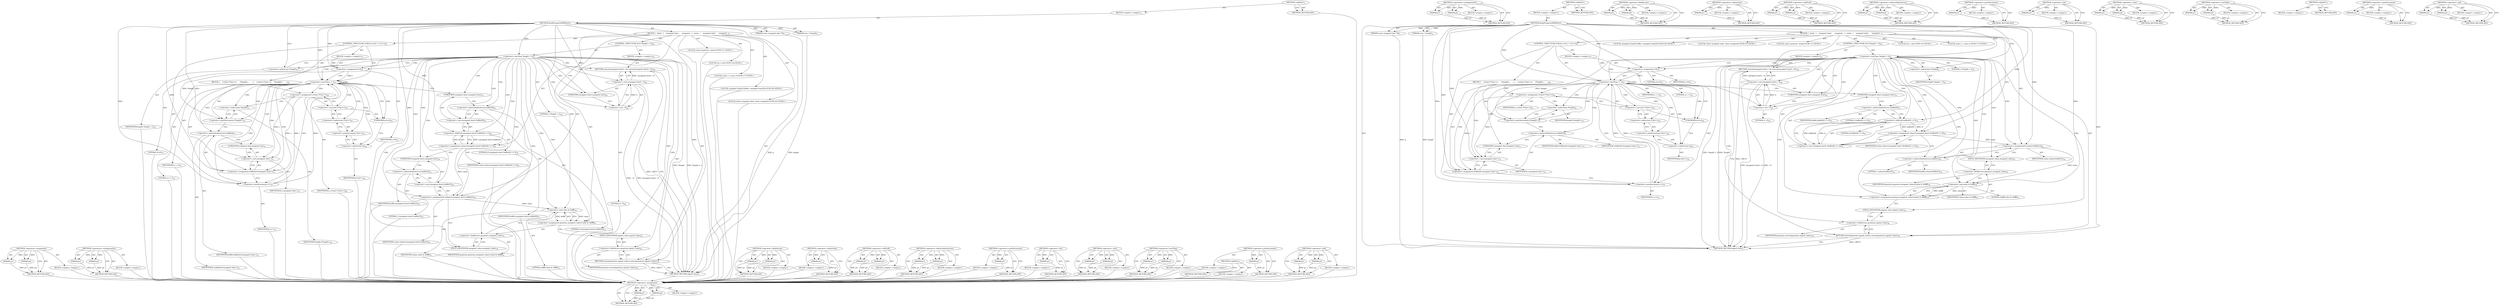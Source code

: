 digraph "&lt;operator&gt;.and" {
vulnerable_131 [label=<(METHOD,&lt;operator&gt;.assignment)>];
vulnerable_132 [label=<(PARAM,p1)>];
vulnerable_133 [label=<(PARAM,p2)>];
vulnerable_134 [label=<(BLOCK,&lt;empty&gt;,&lt;empty&gt;)>];
vulnerable_135 [label=<(METHOD_RETURN,ANY)>];
vulnerable_154 [label=<(METHOD,&lt;operators&gt;.assignmentOr)>];
vulnerable_155 [label=<(PARAM,p1)>];
vulnerable_156 [label=<(PARAM,p2)>];
vulnerable_157 [label=<(BLOCK,&lt;empty&gt;,&lt;empty&gt;)>];
vulnerable_158 [label=<(METHOD_RETURN,ANY)>];
vulnerable_6 [label=<(METHOD,&lt;global&gt;)<SUB>1</SUB>>];
vulnerable_7 [label=<(BLOCK,&lt;empty&gt;,&lt;empty&gt;)<SUB>1</SUB>>];
vulnerable_8 [label=<(METHOD,ReadPropertyMSBShort)<SUB>1</SUB>>];
vulnerable_9 [label=<(PARAM,const unsigned char **p)<SUB>1</SUB>>];
vulnerable_10 [label=<(PARAM,size_t *length)<SUB>2</SUB>>];
vulnerable_11 [label=<(BLOCK,{
  union
  {
    unsigned short
      unsigned...,{
  union
  {
    unsigned short
      unsigned...)<SUB>3</SUB>>];
vulnerable_12 [label="<(LOCAL,union quantum: union)<SUB>11</SUB>>"];
vulnerable_13 [label="<(LOCAL,int c: int)<SUB>14</SUB>>"];
vulnerable_14 [label="<(LOCAL,ssize_t i: ssize_t)<SUB>17</SUB>>"];
vulnerable_15 [label="<(LOCAL,unsigned char[2] buffer: unsigned char[2])<SUB>20</SUB>>"];
vulnerable_16 [label="<(LOCAL,short unsigned value: short unsigned)<SUB>23</SUB>>"];
vulnerable_17 [label=<(CONTROL_STRUCTURE,IF,if (*length &lt; 2))<SUB>25</SUB>>];
vulnerable_18 [label=<(&lt;operator&gt;.lessThan,*length &lt; 2)<SUB>25</SUB>>];
vulnerable_19 [label=<(&lt;operator&gt;.indirection,*length)<SUB>25</SUB>>];
vulnerable_20 [label=<(IDENTIFIER,length,*length &lt; 2)<SUB>25</SUB>>];
vulnerable_21 [label=<(LITERAL,2,*length &lt; 2)<SUB>25</SUB>>];
vulnerable_22 [label=<(BLOCK,&lt;empty&gt;,&lt;empty&gt;)<SUB>26</SUB>>];
vulnerable_23 [label=<(RETURN,return((unsigned short) ~0);,return((unsigned short) ~0);)<SUB>26</SUB>>];
vulnerable_24 [label=<(&lt;operator&gt;.cast,(unsigned short) ~0)<SUB>26</SUB>>];
vulnerable_25 [label=<(UNKNOWN,unsigned short,unsigned short)<SUB>26</SUB>>];
vulnerable_26 [label=<(&lt;operator&gt;.not,~0)<SUB>26</SUB>>];
vulnerable_27 [label=<(LITERAL,0,~0)<SUB>26</SUB>>];
vulnerable_28 [label=<(CONTROL_STRUCTURE,FOR,for (i=0;i &lt; 2;i++))<SUB>27</SUB>>];
vulnerable_29 [label=<(BLOCK,&lt;empty&gt;,&lt;empty&gt;)<SUB>27</SUB>>];
vulnerable_30 [label=<(&lt;operator&gt;.assignment,i=0)<SUB>27</SUB>>];
vulnerable_31 [label=<(IDENTIFIER,i,i=0)<SUB>27</SUB>>];
vulnerable_32 [label=<(LITERAL,0,i=0)<SUB>27</SUB>>];
vulnerable_33 [label=<(&lt;operator&gt;.lessThan,i &lt; 2)<SUB>27</SUB>>];
vulnerable_34 [label=<(IDENTIFIER,i,i &lt; 2)<SUB>27</SUB>>];
vulnerable_35 [label=<(LITERAL,2,i &lt; 2)<SUB>27</SUB>>];
vulnerable_36 [label=<(&lt;operator&gt;.postIncrement,i++)<SUB>27</SUB>>];
vulnerable_37 [label=<(IDENTIFIER,i,i++)<SUB>27</SUB>>];
vulnerable_38 [label=<(BLOCK,{
    c=(int) (*(*p)++);
     (*length)--;
    ...,{
    c=(int) (*(*p)++);
     (*length)--;
    ...)<SUB>28</SUB>>];
vulnerable_39 [label=<(&lt;operator&gt;.assignment,c=(int) (*(*p)++))<SUB>29</SUB>>];
vulnerable_40 [label=<(IDENTIFIER,c,c=(int) (*(*p)++))<SUB>29</SUB>>];
vulnerable_41 [label=<(&lt;operator&gt;.cast,(int) (*(*p)++))<SUB>29</SUB>>];
vulnerable_42 [label=<(UNKNOWN,int,int)<SUB>29</SUB>>];
vulnerable_43 [label=<(&lt;operator&gt;.indirection,*(*p)++)<SUB>29</SUB>>];
vulnerable_44 [label=<(&lt;operator&gt;.postIncrement,(*p)++)<SUB>29</SUB>>];
vulnerable_45 [label=<(&lt;operator&gt;.indirection,*p)<SUB>29</SUB>>];
vulnerable_46 [label=<(IDENTIFIER,p,(*p)++)<SUB>29</SUB>>];
vulnerable_47 [label=<(&lt;operator&gt;.postDecrement,(*length)--)<SUB>30</SUB>>];
vulnerable_48 [label=<(&lt;operator&gt;.indirection,*length)<SUB>30</SUB>>];
vulnerable_49 [label=<(IDENTIFIER,length,(*length)--)<SUB>30</SUB>>];
vulnerable_50 [label=<(&lt;operator&gt;.assignment,buffer[i]=(unsigned char) c)<SUB>31</SUB>>];
vulnerable_51 [label=<(&lt;operator&gt;.indirectIndexAccess,buffer[i])<SUB>31</SUB>>];
vulnerable_52 [label=<(IDENTIFIER,buffer,buffer[i]=(unsigned char) c)<SUB>31</SUB>>];
vulnerable_53 [label=<(IDENTIFIER,i,buffer[i]=(unsigned char) c)<SUB>31</SUB>>];
vulnerable_54 [label=<(&lt;operator&gt;.cast,(unsigned char) c)<SUB>31</SUB>>];
vulnerable_55 [label=<(UNKNOWN,unsigned char,unsigned char)<SUB>31</SUB>>];
vulnerable_56 [label=<(IDENTIFIER,c,(unsigned char) c)<SUB>31</SUB>>];
vulnerable_57 [label=<(&lt;operator&gt;.assignment,value=(unsigned short) (buffer[0] &lt;&lt; 8))<SUB>33</SUB>>];
vulnerable_58 [label=<(IDENTIFIER,value,value=(unsigned short) (buffer[0] &lt;&lt; 8))<SUB>33</SUB>>];
vulnerable_59 [label=<(&lt;operator&gt;.cast,(unsigned short) (buffer[0] &lt;&lt; 8))<SUB>33</SUB>>];
vulnerable_60 [label=<(UNKNOWN,unsigned short,unsigned short)<SUB>33</SUB>>];
vulnerable_61 [label=<(&lt;operator&gt;.shiftLeft,buffer[0] &lt;&lt; 8)<SUB>33</SUB>>];
vulnerable_62 [label=<(&lt;operator&gt;.indirectIndexAccess,buffer[0])<SUB>33</SUB>>];
vulnerable_63 [label=<(IDENTIFIER,buffer,buffer[0] &lt;&lt; 8)<SUB>33</SUB>>];
vulnerable_64 [label=<(LITERAL,0,buffer[0] &lt;&lt; 8)<SUB>33</SUB>>];
vulnerable_65 [label=<(LITERAL,8,buffer[0] &lt;&lt; 8)<SUB>33</SUB>>];
vulnerable_66 [label=<(&lt;operators&gt;.assignmentOr,value|=buffer[1])<SUB>34</SUB>>];
vulnerable_67 [label=<(IDENTIFIER,value,value|=buffer[1])<SUB>34</SUB>>];
vulnerable_68 [label=<(&lt;operator&gt;.indirectIndexAccess,buffer[1])<SUB>34</SUB>>];
vulnerable_69 [label=<(IDENTIFIER,buffer,value|=buffer[1])<SUB>34</SUB>>];
vulnerable_70 [label=<(LITERAL,1,value|=buffer[1])<SUB>34</SUB>>];
vulnerable_71 [label=<(&lt;operator&gt;.assignment,quantum.unsigned_value=(value &amp; 0xffff))<SUB>35</SUB>>];
vulnerable_72 [label=<(&lt;operator&gt;.fieldAccess,quantum.unsigned_value)<SUB>35</SUB>>];
vulnerable_73 [label=<(IDENTIFIER,quantum,quantum.unsigned_value=(value &amp; 0xffff))<SUB>35</SUB>>];
vulnerable_74 [label=<(FIELD_IDENTIFIER,unsigned_value,unsigned_value)<SUB>35</SUB>>];
vulnerable_75 [label=<(&lt;operator&gt;.and,value &amp; 0xffff)<SUB>35</SUB>>];
vulnerable_76 [label=<(IDENTIFIER,value,value &amp; 0xffff)<SUB>35</SUB>>];
vulnerable_77 [label=<(LITERAL,0xffff,value &amp; 0xffff)<SUB>35</SUB>>];
vulnerable_78 [label=<(RETURN,return(quantum.signed_value);,return(quantum.signed_value);)<SUB>36</SUB>>];
vulnerable_79 [label=<(&lt;operator&gt;.fieldAccess,quantum.signed_value)<SUB>36</SUB>>];
vulnerable_80 [label=<(IDENTIFIER,quantum,return(quantum.signed_value);)<SUB>36</SUB>>];
vulnerable_81 [label=<(FIELD_IDENTIFIER,signed_value,signed_value)<SUB>36</SUB>>];
vulnerable_82 [label=<(METHOD_RETURN,signed short)<SUB>1</SUB>>];
vulnerable_84 [label=<(METHOD_RETURN,ANY)<SUB>1</SUB>>];
vulnerable_159 [label=<(METHOD,&lt;operator&gt;.fieldAccess)>];
vulnerable_160 [label=<(PARAM,p1)>];
vulnerable_161 [label=<(PARAM,p2)>];
vulnerable_162 [label=<(BLOCK,&lt;empty&gt;,&lt;empty&gt;)>];
vulnerable_163 [label=<(METHOD_RETURN,ANY)>];
vulnerable_118 [label=<(METHOD,&lt;operator&gt;.indirection)>];
vulnerable_119 [label=<(PARAM,p1)>];
vulnerable_120 [label=<(BLOCK,&lt;empty&gt;,&lt;empty&gt;)>];
vulnerable_121 [label=<(METHOD_RETURN,ANY)>];
vulnerable_149 [label=<(METHOD,&lt;operator&gt;.shiftLeft)>];
vulnerable_150 [label=<(PARAM,p1)>];
vulnerable_151 [label=<(PARAM,p2)>];
vulnerable_152 [label=<(BLOCK,&lt;empty&gt;,&lt;empty&gt;)>];
vulnerable_153 [label=<(METHOD_RETURN,ANY)>];
vulnerable_144 [label=<(METHOD,&lt;operator&gt;.indirectIndexAccess)>];
vulnerable_145 [label=<(PARAM,p1)>];
vulnerable_146 [label=<(PARAM,p2)>];
vulnerable_147 [label=<(BLOCK,&lt;empty&gt;,&lt;empty&gt;)>];
vulnerable_148 [label=<(METHOD_RETURN,ANY)>];
vulnerable_140 [label=<(METHOD,&lt;operator&gt;.postDecrement)>];
vulnerable_141 [label=<(PARAM,p1)>];
vulnerable_142 [label=<(BLOCK,&lt;empty&gt;,&lt;empty&gt;)>];
vulnerable_143 [label=<(METHOD_RETURN,ANY)>];
vulnerable_127 [label=<(METHOD,&lt;operator&gt;.not)>];
vulnerable_128 [label=<(PARAM,p1)>];
vulnerable_129 [label=<(BLOCK,&lt;empty&gt;,&lt;empty&gt;)>];
vulnerable_130 [label=<(METHOD_RETURN,ANY)>];
vulnerable_122 [label=<(METHOD,&lt;operator&gt;.cast)>];
vulnerable_123 [label=<(PARAM,p1)>];
vulnerable_124 [label=<(PARAM,p2)>];
vulnerable_125 [label=<(BLOCK,&lt;empty&gt;,&lt;empty&gt;)>];
vulnerable_126 [label=<(METHOD_RETURN,ANY)>];
vulnerable_113 [label=<(METHOD,&lt;operator&gt;.lessThan)>];
vulnerable_114 [label=<(PARAM,p1)>];
vulnerable_115 [label=<(PARAM,p2)>];
vulnerable_116 [label=<(BLOCK,&lt;empty&gt;,&lt;empty&gt;)>];
vulnerable_117 [label=<(METHOD_RETURN,ANY)>];
vulnerable_107 [label=<(METHOD,&lt;global&gt;)<SUB>1</SUB>>];
vulnerable_108 [label=<(BLOCK,&lt;empty&gt;,&lt;empty&gt;)>];
vulnerable_109 [label=<(METHOD_RETURN,ANY)>];
vulnerable_136 [label=<(METHOD,&lt;operator&gt;.postIncrement)>];
vulnerable_137 [label=<(PARAM,p1)>];
vulnerable_138 [label=<(BLOCK,&lt;empty&gt;,&lt;empty&gt;)>];
vulnerable_139 [label=<(METHOD_RETURN,ANY)>];
vulnerable_164 [label=<(METHOD,&lt;operator&gt;.and)>];
vulnerable_165 [label=<(PARAM,p1)>];
vulnerable_166 [label=<(PARAM,p2)>];
vulnerable_167 [label=<(BLOCK,&lt;empty&gt;,&lt;empty&gt;)>];
vulnerable_168 [label=<(METHOD_RETURN,ANY)>];
fixed_133 [label=<(METHOD,&lt;operator&gt;.assignment)>];
fixed_134 [label=<(PARAM,p1)>];
fixed_135 [label=<(PARAM,p2)>];
fixed_136 [label=<(BLOCK,&lt;empty&gt;,&lt;empty&gt;)>];
fixed_137 [label=<(METHOD_RETURN,ANY)>];
fixed_156 [label=<(METHOD,&lt;operators&gt;.assignmentOr)>];
fixed_157 [label=<(PARAM,p1)>];
fixed_158 [label=<(PARAM,p2)>];
fixed_159 [label=<(BLOCK,&lt;empty&gt;,&lt;empty&gt;)>];
fixed_160 [label=<(METHOD_RETURN,ANY)>];
fixed_6 [label=<(METHOD,&lt;global&gt;)<SUB>1</SUB>>];
fixed_7 [label=<(BLOCK,&lt;empty&gt;,&lt;empty&gt;)<SUB>1</SUB>>];
fixed_8 [label=<(METHOD,ReadPropertyMSBShort)<SUB>1</SUB>>];
fixed_9 [label=<(PARAM,const unsigned char **p)<SUB>1</SUB>>];
fixed_10 [label=<(PARAM,size_t *length)<SUB>2</SUB>>];
fixed_11 [label=<(BLOCK,{
  union
  {
    unsigned short
      unsigned...,{
  union
  {
    unsigned short
      unsigned...)<SUB>3</SUB>>];
fixed_12 [label="<(LOCAL,union quantum: union)<SUB>11</SUB>>"];
fixed_13 [label="<(LOCAL,int c: int)<SUB>14</SUB>>"];
fixed_14 [label="<(LOCAL,ssize_t i: ssize_t)<SUB>17</SUB>>"];
fixed_15 [label="<(LOCAL,unsigned char[2] buffer: unsigned char[2])<SUB>20</SUB>>"];
fixed_16 [label="<(LOCAL,short unsigned value: short unsigned)<SUB>23</SUB>>"];
fixed_17 [label=<(CONTROL_STRUCTURE,IF,if (*length &lt; 2))<SUB>25</SUB>>];
fixed_18 [label=<(&lt;operator&gt;.lessThan,*length &lt; 2)<SUB>25</SUB>>];
fixed_19 [label=<(&lt;operator&gt;.indirection,*length)<SUB>25</SUB>>];
fixed_20 [label=<(IDENTIFIER,length,*length &lt; 2)<SUB>25</SUB>>];
fixed_21 [label=<(LITERAL,2,*length &lt; 2)<SUB>25</SUB>>];
fixed_22 [label=<(BLOCK,&lt;empty&gt;,&lt;empty&gt;)<SUB>26</SUB>>];
fixed_23 [label=<(RETURN,return((unsigned short) ~0);,return((unsigned short) ~0);)<SUB>26</SUB>>];
fixed_24 [label=<(&lt;operator&gt;.cast,(unsigned short) ~0)<SUB>26</SUB>>];
fixed_25 [label=<(UNKNOWN,unsigned short,unsigned short)<SUB>26</SUB>>];
fixed_26 [label=<(&lt;operator&gt;.not,~0)<SUB>26</SUB>>];
fixed_27 [label=<(LITERAL,0,~0)<SUB>26</SUB>>];
fixed_28 [label=<(CONTROL_STRUCTURE,FOR,for (i=0;i &lt; 2;i++))<SUB>27</SUB>>];
fixed_29 [label=<(BLOCK,&lt;empty&gt;,&lt;empty&gt;)<SUB>27</SUB>>];
fixed_30 [label=<(&lt;operator&gt;.assignment,i=0)<SUB>27</SUB>>];
fixed_31 [label=<(IDENTIFIER,i,i=0)<SUB>27</SUB>>];
fixed_32 [label=<(LITERAL,0,i=0)<SUB>27</SUB>>];
fixed_33 [label=<(&lt;operator&gt;.lessThan,i &lt; 2)<SUB>27</SUB>>];
fixed_34 [label=<(IDENTIFIER,i,i &lt; 2)<SUB>27</SUB>>];
fixed_35 [label=<(LITERAL,2,i &lt; 2)<SUB>27</SUB>>];
fixed_36 [label=<(&lt;operator&gt;.postIncrement,i++)<SUB>27</SUB>>];
fixed_37 [label=<(IDENTIFIER,i,i++)<SUB>27</SUB>>];
fixed_38 [label=<(BLOCK,{
    c=(int) (*(*p)++);
     (*length)--;
    ...,{
    c=(int) (*(*p)++);
     (*length)--;
    ...)<SUB>28</SUB>>];
fixed_39 [label=<(&lt;operator&gt;.assignment,c=(int) (*(*p)++))<SUB>29</SUB>>];
fixed_40 [label=<(IDENTIFIER,c,c=(int) (*(*p)++))<SUB>29</SUB>>];
fixed_41 [label=<(&lt;operator&gt;.cast,(int) (*(*p)++))<SUB>29</SUB>>];
fixed_42 [label=<(UNKNOWN,int,int)<SUB>29</SUB>>];
fixed_43 [label=<(&lt;operator&gt;.indirection,*(*p)++)<SUB>29</SUB>>];
fixed_44 [label=<(&lt;operator&gt;.postIncrement,(*p)++)<SUB>29</SUB>>];
fixed_45 [label=<(&lt;operator&gt;.indirection,*p)<SUB>29</SUB>>];
fixed_46 [label=<(IDENTIFIER,p,(*p)++)<SUB>29</SUB>>];
fixed_47 [label=<(&lt;operator&gt;.postDecrement,(*length)--)<SUB>30</SUB>>];
fixed_48 [label=<(&lt;operator&gt;.indirection,*length)<SUB>30</SUB>>];
fixed_49 [label=<(IDENTIFIER,length,(*length)--)<SUB>30</SUB>>];
fixed_50 [label=<(&lt;operator&gt;.assignment,buffer[i]=(unsigned char) c)<SUB>31</SUB>>];
fixed_51 [label=<(&lt;operator&gt;.indirectIndexAccess,buffer[i])<SUB>31</SUB>>];
fixed_52 [label=<(IDENTIFIER,buffer,buffer[i]=(unsigned char) c)<SUB>31</SUB>>];
fixed_53 [label=<(IDENTIFIER,i,buffer[i]=(unsigned char) c)<SUB>31</SUB>>];
fixed_54 [label=<(&lt;operator&gt;.cast,(unsigned char) c)<SUB>31</SUB>>];
fixed_55 [label=<(UNKNOWN,unsigned char,unsigned char)<SUB>31</SUB>>];
fixed_56 [label=<(IDENTIFIER,c,(unsigned char) c)<SUB>31</SUB>>];
fixed_57 [label=<(&lt;operator&gt;.assignment,value=(unsigned short) buffer[0] &lt;&lt; 8)<SUB>33</SUB>>];
fixed_58 [label=<(IDENTIFIER,value,value=(unsigned short) buffer[0] &lt;&lt; 8)<SUB>33</SUB>>];
fixed_59 [label=<(&lt;operator&gt;.shiftLeft,(unsigned short) buffer[0] &lt;&lt; 8)<SUB>33</SUB>>];
fixed_60 [label=<(&lt;operator&gt;.cast,(unsigned short) buffer[0])<SUB>33</SUB>>];
fixed_61 [label=<(UNKNOWN,unsigned short,unsigned short)<SUB>33</SUB>>];
fixed_62 [label=<(&lt;operator&gt;.indirectIndexAccess,buffer[0])<SUB>33</SUB>>];
fixed_63 [label=<(IDENTIFIER,buffer,(unsigned short) buffer[0])<SUB>33</SUB>>];
fixed_64 [label=<(LITERAL,0,(unsigned short) buffer[0])<SUB>33</SUB>>];
fixed_65 [label=<(LITERAL,8,(unsigned short) buffer[0] &lt;&lt; 8)<SUB>33</SUB>>];
fixed_66 [label=<(&lt;operators&gt;.assignmentOr,value|=(unsigned short) buffer[1])<SUB>34</SUB>>];
fixed_67 [label=<(IDENTIFIER,value,value|=(unsigned short) buffer[1])<SUB>34</SUB>>];
fixed_68 [label=<(&lt;operator&gt;.cast,(unsigned short) buffer[1])<SUB>34</SUB>>];
fixed_69 [label=<(UNKNOWN,unsigned short,unsigned short)<SUB>34</SUB>>];
fixed_70 [label=<(&lt;operator&gt;.indirectIndexAccess,buffer[1])<SUB>34</SUB>>];
fixed_71 [label=<(IDENTIFIER,buffer,(unsigned short) buffer[1])<SUB>34</SUB>>];
fixed_72 [label=<(LITERAL,1,(unsigned short) buffer[1])<SUB>34</SUB>>];
fixed_73 [label=<(&lt;operator&gt;.assignment,quantum.unsigned_value=value &amp; 0xffff)<SUB>35</SUB>>];
fixed_74 [label=<(&lt;operator&gt;.fieldAccess,quantum.unsigned_value)<SUB>35</SUB>>];
fixed_75 [label=<(IDENTIFIER,quantum,quantum.unsigned_value=value &amp; 0xffff)<SUB>35</SUB>>];
fixed_76 [label=<(FIELD_IDENTIFIER,unsigned_value,unsigned_value)<SUB>35</SUB>>];
fixed_77 [label=<(&lt;operator&gt;.and,value &amp; 0xffff)<SUB>35</SUB>>];
fixed_78 [label=<(IDENTIFIER,value,value &amp; 0xffff)<SUB>35</SUB>>];
fixed_79 [label=<(LITERAL,0xffff,value &amp; 0xffff)<SUB>35</SUB>>];
fixed_80 [label=<(RETURN,return(quantum.signed_value);,return(quantum.signed_value);)<SUB>36</SUB>>];
fixed_81 [label=<(&lt;operator&gt;.fieldAccess,quantum.signed_value)<SUB>36</SUB>>];
fixed_82 [label=<(IDENTIFIER,quantum,return(quantum.signed_value);)<SUB>36</SUB>>];
fixed_83 [label=<(FIELD_IDENTIFIER,signed_value,signed_value)<SUB>36</SUB>>];
fixed_84 [label=<(METHOD_RETURN,signed short)<SUB>1</SUB>>];
fixed_86 [label=<(METHOD_RETURN,ANY)<SUB>1</SUB>>];
fixed_161 [label=<(METHOD,&lt;operator&gt;.fieldAccess)>];
fixed_162 [label=<(PARAM,p1)>];
fixed_163 [label=<(PARAM,p2)>];
fixed_164 [label=<(BLOCK,&lt;empty&gt;,&lt;empty&gt;)>];
fixed_165 [label=<(METHOD_RETURN,ANY)>];
fixed_120 [label=<(METHOD,&lt;operator&gt;.indirection)>];
fixed_121 [label=<(PARAM,p1)>];
fixed_122 [label=<(BLOCK,&lt;empty&gt;,&lt;empty&gt;)>];
fixed_123 [label=<(METHOD_RETURN,ANY)>];
fixed_151 [label=<(METHOD,&lt;operator&gt;.shiftLeft)>];
fixed_152 [label=<(PARAM,p1)>];
fixed_153 [label=<(PARAM,p2)>];
fixed_154 [label=<(BLOCK,&lt;empty&gt;,&lt;empty&gt;)>];
fixed_155 [label=<(METHOD_RETURN,ANY)>];
fixed_146 [label=<(METHOD,&lt;operator&gt;.indirectIndexAccess)>];
fixed_147 [label=<(PARAM,p1)>];
fixed_148 [label=<(PARAM,p2)>];
fixed_149 [label=<(BLOCK,&lt;empty&gt;,&lt;empty&gt;)>];
fixed_150 [label=<(METHOD_RETURN,ANY)>];
fixed_142 [label=<(METHOD,&lt;operator&gt;.postDecrement)>];
fixed_143 [label=<(PARAM,p1)>];
fixed_144 [label=<(BLOCK,&lt;empty&gt;,&lt;empty&gt;)>];
fixed_145 [label=<(METHOD_RETURN,ANY)>];
fixed_129 [label=<(METHOD,&lt;operator&gt;.not)>];
fixed_130 [label=<(PARAM,p1)>];
fixed_131 [label=<(BLOCK,&lt;empty&gt;,&lt;empty&gt;)>];
fixed_132 [label=<(METHOD_RETURN,ANY)>];
fixed_124 [label=<(METHOD,&lt;operator&gt;.cast)>];
fixed_125 [label=<(PARAM,p1)>];
fixed_126 [label=<(PARAM,p2)>];
fixed_127 [label=<(BLOCK,&lt;empty&gt;,&lt;empty&gt;)>];
fixed_128 [label=<(METHOD_RETURN,ANY)>];
fixed_115 [label=<(METHOD,&lt;operator&gt;.lessThan)>];
fixed_116 [label=<(PARAM,p1)>];
fixed_117 [label=<(PARAM,p2)>];
fixed_118 [label=<(BLOCK,&lt;empty&gt;,&lt;empty&gt;)>];
fixed_119 [label=<(METHOD_RETURN,ANY)>];
fixed_109 [label=<(METHOD,&lt;global&gt;)<SUB>1</SUB>>];
fixed_110 [label=<(BLOCK,&lt;empty&gt;,&lt;empty&gt;)>];
fixed_111 [label=<(METHOD_RETURN,ANY)>];
fixed_138 [label=<(METHOD,&lt;operator&gt;.postIncrement)>];
fixed_139 [label=<(PARAM,p1)>];
fixed_140 [label=<(BLOCK,&lt;empty&gt;,&lt;empty&gt;)>];
fixed_141 [label=<(METHOD_RETURN,ANY)>];
fixed_166 [label=<(METHOD,&lt;operator&gt;.and)>];
fixed_167 [label=<(PARAM,p1)>];
fixed_168 [label=<(PARAM,p2)>];
fixed_169 [label=<(BLOCK,&lt;empty&gt;,&lt;empty&gt;)>];
fixed_170 [label=<(METHOD_RETURN,ANY)>];
vulnerable_131 -> vulnerable_132  [key=0, label="AST: "];
vulnerable_131 -> vulnerable_132  [key=1, label="DDG: "];
vulnerable_131 -> vulnerable_134  [key=0, label="AST: "];
vulnerable_131 -> vulnerable_133  [key=0, label="AST: "];
vulnerable_131 -> vulnerable_133  [key=1, label="DDG: "];
vulnerable_131 -> vulnerable_135  [key=0, label="AST: "];
vulnerable_131 -> vulnerable_135  [key=1, label="CFG: "];
vulnerable_132 -> vulnerable_135  [key=0, label="DDG: p1"];
vulnerable_133 -> vulnerable_135  [key=0, label="DDG: p2"];
vulnerable_154 -> vulnerable_155  [key=0, label="AST: "];
vulnerable_154 -> vulnerable_155  [key=1, label="DDG: "];
vulnerable_154 -> vulnerable_157  [key=0, label="AST: "];
vulnerable_154 -> vulnerable_156  [key=0, label="AST: "];
vulnerable_154 -> vulnerable_156  [key=1, label="DDG: "];
vulnerable_154 -> vulnerable_158  [key=0, label="AST: "];
vulnerable_154 -> vulnerable_158  [key=1, label="CFG: "];
vulnerable_155 -> vulnerable_158  [key=0, label="DDG: p1"];
vulnerable_156 -> vulnerable_158  [key=0, label="DDG: p2"];
vulnerable_6 -> vulnerable_7  [key=0, label="AST: "];
vulnerable_6 -> vulnerable_84  [key=0, label="AST: "];
vulnerable_6 -> vulnerable_84  [key=1, label="CFG: "];
vulnerable_7 -> vulnerable_8  [key=0, label="AST: "];
vulnerable_8 -> vulnerable_9  [key=0, label="AST: "];
vulnerable_8 -> vulnerable_9  [key=1, label="DDG: "];
vulnerable_8 -> vulnerable_10  [key=0, label="AST: "];
vulnerable_8 -> vulnerable_10  [key=1, label="DDG: "];
vulnerable_8 -> vulnerable_11  [key=0, label="AST: "];
vulnerable_8 -> vulnerable_82  [key=0, label="AST: "];
vulnerable_8 -> vulnerable_19  [key=0, label="CFG: "];
vulnerable_8 -> vulnerable_78  [key=0, label="DDG: "];
vulnerable_8 -> vulnerable_66  [key=0, label="DDG: "];
vulnerable_8 -> vulnerable_18  [key=0, label="DDG: "];
vulnerable_8 -> vulnerable_30  [key=0, label="DDG: "];
vulnerable_8 -> vulnerable_33  [key=0, label="DDG: "];
vulnerable_8 -> vulnerable_36  [key=0, label="DDG: "];
vulnerable_8 -> vulnerable_50  [key=0, label="DDG: "];
vulnerable_8 -> vulnerable_75  [key=0, label="DDG: "];
vulnerable_8 -> vulnerable_61  [key=0, label="DDG: "];
vulnerable_8 -> vulnerable_54  [key=0, label="DDG: "];
vulnerable_8 -> vulnerable_26  [key=0, label="DDG: "];
vulnerable_9 -> vulnerable_82  [key=0, label="DDG: p"];
vulnerable_10 -> vulnerable_82  [key=0, label="DDG: length"];
vulnerable_11 -> vulnerable_12  [key=0, label="AST: "];
vulnerable_11 -> vulnerable_13  [key=0, label="AST: "];
vulnerable_11 -> vulnerable_14  [key=0, label="AST: "];
vulnerable_11 -> vulnerable_15  [key=0, label="AST: "];
vulnerable_11 -> vulnerable_16  [key=0, label="AST: "];
vulnerable_11 -> vulnerable_17  [key=0, label="AST: "];
vulnerable_11 -> vulnerable_28  [key=0, label="AST: "];
vulnerable_11 -> vulnerable_57  [key=0, label="AST: "];
vulnerable_11 -> vulnerable_66  [key=0, label="AST: "];
vulnerable_11 -> vulnerable_71  [key=0, label="AST: "];
vulnerable_11 -> vulnerable_78  [key=0, label="AST: "];
vulnerable_17 -> vulnerable_18  [key=0, label="AST: "];
vulnerable_17 -> vulnerable_22  [key=0, label="AST: "];
vulnerable_18 -> vulnerable_19  [key=0, label="AST: "];
vulnerable_18 -> vulnerable_21  [key=0, label="AST: "];
vulnerable_18 -> vulnerable_25  [key=0, label="CFG: "];
vulnerable_18 -> vulnerable_25  [key=1, label="CDG: "];
vulnerable_18 -> vulnerable_30  [key=0, label="CFG: "];
vulnerable_18 -> vulnerable_30  [key=1, label="CDG: "];
vulnerable_18 -> vulnerable_82  [key=0, label="DDG: *length"];
vulnerable_18 -> vulnerable_82  [key=1, label="DDG: *length &lt; 2"];
vulnerable_18 -> vulnerable_47  [key=0, label="DDG: *length"];
vulnerable_18 -> vulnerable_68  [key=0, label="CDG: "];
vulnerable_18 -> vulnerable_60  [key=0, label="CDG: "];
vulnerable_18 -> vulnerable_26  [key=0, label="CDG: "];
vulnerable_18 -> vulnerable_57  [key=0, label="CDG: "];
vulnerable_18 -> vulnerable_66  [key=0, label="CDG: "];
vulnerable_18 -> vulnerable_75  [key=0, label="CDG: "];
vulnerable_18 -> vulnerable_81  [key=0, label="CDG: "];
vulnerable_18 -> vulnerable_72  [key=0, label="CDG: "];
vulnerable_18 -> vulnerable_74  [key=0, label="CDG: "];
vulnerable_18 -> vulnerable_59  [key=0, label="CDG: "];
vulnerable_18 -> vulnerable_79  [key=0, label="CDG: "];
vulnerable_18 -> vulnerable_24  [key=0, label="CDG: "];
vulnerable_18 -> vulnerable_33  [key=0, label="CDG: "];
vulnerable_18 -> vulnerable_61  [key=0, label="CDG: "];
vulnerable_18 -> vulnerable_23  [key=0, label="CDG: "];
vulnerable_18 -> vulnerable_71  [key=0, label="CDG: "];
vulnerable_18 -> vulnerable_78  [key=0, label="CDG: "];
vulnerable_18 -> vulnerable_62  [key=0, label="CDG: "];
vulnerable_19 -> vulnerable_20  [key=0, label="AST: "];
vulnerable_19 -> vulnerable_18  [key=0, label="CFG: "];
vulnerable_22 -> vulnerable_23  [key=0, label="AST: "];
vulnerable_23 -> vulnerable_24  [key=0, label="AST: "];
vulnerable_23 -> vulnerable_82  [key=0, label="CFG: "];
vulnerable_23 -> vulnerable_82  [key=1, label="DDG: &lt;RET&gt;"];
vulnerable_24 -> vulnerable_25  [key=0, label="AST: "];
vulnerable_24 -> vulnerable_26  [key=0, label="AST: "];
vulnerable_24 -> vulnerable_23  [key=0, label="CFG: "];
vulnerable_24 -> vulnerable_23  [key=1, label="DDG: (unsigned short) ~0"];
vulnerable_24 -> vulnerable_82  [key=0, label="DDG: ~0"];
vulnerable_24 -> vulnerable_82  [key=1, label="DDG: (unsigned short) ~0"];
vulnerable_25 -> vulnerable_26  [key=0, label="CFG: "];
vulnerable_26 -> vulnerable_27  [key=0, label="AST: "];
vulnerable_26 -> vulnerable_24  [key=0, label="CFG: "];
vulnerable_26 -> vulnerable_24  [key=1, label="DDG: 0"];
vulnerable_28 -> vulnerable_29  [key=0, label="AST: "];
vulnerable_28 -> vulnerable_33  [key=0, label="AST: "];
vulnerable_28 -> vulnerable_36  [key=0, label="AST: "];
vulnerable_28 -> vulnerable_38  [key=0, label="AST: "];
vulnerable_29 -> vulnerable_30  [key=0, label="AST: "];
vulnerable_30 -> vulnerable_31  [key=0, label="AST: "];
vulnerable_30 -> vulnerable_32  [key=0, label="AST: "];
vulnerable_30 -> vulnerable_33  [key=0, label="CFG: "];
vulnerable_30 -> vulnerable_33  [key=1, label="DDG: i"];
vulnerable_33 -> vulnerable_34  [key=0, label="AST: "];
vulnerable_33 -> vulnerable_35  [key=0, label="AST: "];
vulnerable_33 -> vulnerable_42  [key=0, label="CFG: "];
vulnerable_33 -> vulnerable_42  [key=1, label="CDG: "];
vulnerable_33 -> vulnerable_60  [key=0, label="CFG: "];
vulnerable_33 -> vulnerable_36  [key=0, label="DDG: i"];
vulnerable_33 -> vulnerable_36  [key=1, label="CDG: "];
vulnerable_33 -> vulnerable_47  [key=0, label="CDG: "];
vulnerable_33 -> vulnerable_48  [key=0, label="CDG: "];
vulnerable_33 -> vulnerable_51  [key=0, label="CDG: "];
vulnerable_33 -> vulnerable_45  [key=0, label="CDG: "];
vulnerable_33 -> vulnerable_50  [key=0, label="CDG: "];
vulnerable_33 -> vulnerable_44  [key=0, label="CDG: "];
vulnerable_33 -> vulnerable_54  [key=0, label="CDG: "];
vulnerable_33 -> vulnerable_43  [key=0, label="CDG: "];
vulnerable_33 -> vulnerable_33  [key=0, label="CDG: "];
vulnerable_33 -> vulnerable_41  [key=0, label="CDG: "];
vulnerable_33 -> vulnerable_55  [key=0, label="CDG: "];
vulnerable_33 -> vulnerable_39  [key=0, label="CDG: "];
vulnerable_36 -> vulnerable_37  [key=0, label="AST: "];
vulnerable_36 -> vulnerable_33  [key=0, label="CFG: "];
vulnerable_36 -> vulnerable_33  [key=1, label="DDG: i"];
vulnerable_38 -> vulnerable_39  [key=0, label="AST: "];
vulnerable_38 -> vulnerable_47  [key=0, label="AST: "];
vulnerable_38 -> vulnerable_50  [key=0, label="AST: "];
vulnerable_39 -> vulnerable_40  [key=0, label="AST: "];
vulnerable_39 -> vulnerable_41  [key=0, label="AST: "];
vulnerable_39 -> vulnerable_48  [key=0, label="CFG: "];
vulnerable_39 -> vulnerable_50  [key=0, label="DDG: c"];
vulnerable_39 -> vulnerable_54  [key=0, label="DDG: c"];
vulnerable_41 -> vulnerable_42  [key=0, label="AST: "];
vulnerable_41 -> vulnerable_43  [key=0, label="AST: "];
vulnerable_41 -> vulnerable_39  [key=0, label="CFG: "];
vulnerable_42 -> vulnerable_45  [key=0, label="CFG: "];
vulnerable_43 -> vulnerable_44  [key=0, label="AST: "];
vulnerable_43 -> vulnerable_41  [key=0, label="CFG: "];
vulnerable_44 -> vulnerable_45  [key=0, label="AST: "];
vulnerable_44 -> vulnerable_43  [key=0, label="CFG: "];
vulnerable_45 -> vulnerable_46  [key=0, label="AST: "];
vulnerable_45 -> vulnerable_44  [key=0, label="CFG: "];
vulnerable_47 -> vulnerable_48  [key=0, label="AST: "];
vulnerable_47 -> vulnerable_51  [key=0, label="CFG: "];
vulnerable_48 -> vulnerable_49  [key=0, label="AST: "];
vulnerable_48 -> vulnerable_47  [key=0, label="CFG: "];
vulnerable_50 -> vulnerable_51  [key=0, label="AST: "];
vulnerable_50 -> vulnerable_54  [key=0, label="AST: "];
vulnerable_50 -> vulnerable_36  [key=0, label="CFG: "];
vulnerable_51 -> vulnerable_52  [key=0, label="AST: "];
vulnerable_51 -> vulnerable_53  [key=0, label="AST: "];
vulnerable_51 -> vulnerable_55  [key=0, label="CFG: "];
vulnerable_54 -> vulnerable_55  [key=0, label="AST: "];
vulnerable_54 -> vulnerable_56  [key=0, label="AST: "];
vulnerable_54 -> vulnerable_50  [key=0, label="CFG: "];
vulnerable_55 -> vulnerable_54  [key=0, label="CFG: "];
vulnerable_57 -> vulnerable_58  [key=0, label="AST: "];
vulnerable_57 -> vulnerable_59  [key=0, label="AST: "];
vulnerable_57 -> vulnerable_68  [key=0, label="CFG: "];
vulnerable_57 -> vulnerable_66  [key=0, label="DDG: value"];
vulnerable_59 -> vulnerable_60  [key=0, label="AST: "];
vulnerable_59 -> vulnerable_61  [key=0, label="AST: "];
vulnerable_59 -> vulnerable_57  [key=0, label="CFG: "];
vulnerable_60 -> vulnerable_62  [key=0, label="CFG: "];
vulnerable_61 -> vulnerable_62  [key=0, label="AST: "];
vulnerable_61 -> vulnerable_65  [key=0, label="AST: "];
vulnerable_61 -> vulnerable_59  [key=0, label="CFG: "];
vulnerable_61 -> vulnerable_59  [key=1, label="DDG: buffer[0]"];
vulnerable_61 -> vulnerable_59  [key=2, label="DDG: 8"];
vulnerable_61 -> vulnerable_57  [key=0, label="DDG: buffer[0]"];
vulnerable_61 -> vulnerable_57  [key=1, label="DDG: 8"];
vulnerable_62 -> vulnerable_63  [key=0, label="AST: "];
vulnerable_62 -> vulnerable_64  [key=0, label="AST: "];
vulnerable_62 -> vulnerable_61  [key=0, label="CFG: "];
vulnerable_66 -> vulnerable_67  [key=0, label="AST: "];
vulnerable_66 -> vulnerable_68  [key=0, label="AST: "];
vulnerable_66 -> vulnerable_74  [key=0, label="CFG: "];
vulnerable_66 -> vulnerable_75  [key=0, label="DDG: value"];
vulnerable_68 -> vulnerable_69  [key=0, label="AST: "];
vulnerable_68 -> vulnerable_70  [key=0, label="AST: "];
vulnerable_68 -> vulnerable_66  [key=0, label="CFG: "];
vulnerable_71 -> vulnerable_72  [key=0, label="AST: "];
vulnerable_71 -> vulnerable_75  [key=0, label="AST: "];
vulnerable_71 -> vulnerable_81  [key=0, label="CFG: "];
vulnerable_72 -> vulnerable_73  [key=0, label="AST: "];
vulnerable_72 -> vulnerable_74  [key=0, label="AST: "];
vulnerable_72 -> vulnerable_75  [key=0, label="CFG: "];
vulnerable_74 -> vulnerable_72  [key=0, label="CFG: "];
vulnerable_75 -> vulnerable_76  [key=0, label="AST: "];
vulnerable_75 -> vulnerable_77  [key=0, label="AST: "];
vulnerable_75 -> vulnerable_71  [key=0, label="CFG: "];
vulnerable_75 -> vulnerable_71  [key=1, label="DDG: value"];
vulnerable_75 -> vulnerable_71  [key=2, label="DDG: 0xffff"];
vulnerable_78 -> vulnerable_79  [key=0, label="AST: "];
vulnerable_78 -> vulnerable_82  [key=0, label="CFG: "];
vulnerable_78 -> vulnerable_82  [key=1, label="DDG: &lt;RET&gt;"];
vulnerable_79 -> vulnerable_80  [key=0, label="AST: "];
vulnerable_79 -> vulnerable_81  [key=0, label="AST: "];
vulnerable_79 -> vulnerable_78  [key=0, label="CFG: "];
vulnerable_81 -> vulnerable_79  [key=0, label="CFG: "];
vulnerable_159 -> vulnerable_160  [key=0, label="AST: "];
vulnerable_159 -> vulnerable_160  [key=1, label="DDG: "];
vulnerable_159 -> vulnerable_162  [key=0, label="AST: "];
vulnerable_159 -> vulnerable_161  [key=0, label="AST: "];
vulnerable_159 -> vulnerable_161  [key=1, label="DDG: "];
vulnerable_159 -> vulnerable_163  [key=0, label="AST: "];
vulnerable_159 -> vulnerable_163  [key=1, label="CFG: "];
vulnerable_160 -> vulnerable_163  [key=0, label="DDG: p1"];
vulnerable_161 -> vulnerable_163  [key=0, label="DDG: p2"];
vulnerable_118 -> vulnerable_119  [key=0, label="AST: "];
vulnerable_118 -> vulnerable_119  [key=1, label="DDG: "];
vulnerable_118 -> vulnerable_120  [key=0, label="AST: "];
vulnerable_118 -> vulnerable_121  [key=0, label="AST: "];
vulnerable_118 -> vulnerable_121  [key=1, label="CFG: "];
vulnerable_119 -> vulnerable_121  [key=0, label="DDG: p1"];
vulnerable_149 -> vulnerable_150  [key=0, label="AST: "];
vulnerable_149 -> vulnerable_150  [key=1, label="DDG: "];
vulnerable_149 -> vulnerable_152  [key=0, label="AST: "];
vulnerable_149 -> vulnerable_151  [key=0, label="AST: "];
vulnerable_149 -> vulnerable_151  [key=1, label="DDG: "];
vulnerable_149 -> vulnerable_153  [key=0, label="AST: "];
vulnerable_149 -> vulnerable_153  [key=1, label="CFG: "];
vulnerable_150 -> vulnerable_153  [key=0, label="DDG: p1"];
vulnerable_151 -> vulnerable_153  [key=0, label="DDG: p2"];
vulnerable_144 -> vulnerable_145  [key=0, label="AST: "];
vulnerable_144 -> vulnerable_145  [key=1, label="DDG: "];
vulnerable_144 -> vulnerable_147  [key=0, label="AST: "];
vulnerable_144 -> vulnerable_146  [key=0, label="AST: "];
vulnerable_144 -> vulnerable_146  [key=1, label="DDG: "];
vulnerable_144 -> vulnerable_148  [key=0, label="AST: "];
vulnerable_144 -> vulnerable_148  [key=1, label="CFG: "];
vulnerable_145 -> vulnerable_148  [key=0, label="DDG: p1"];
vulnerable_146 -> vulnerable_148  [key=0, label="DDG: p2"];
vulnerable_140 -> vulnerable_141  [key=0, label="AST: "];
vulnerable_140 -> vulnerable_141  [key=1, label="DDG: "];
vulnerable_140 -> vulnerable_142  [key=0, label="AST: "];
vulnerable_140 -> vulnerable_143  [key=0, label="AST: "];
vulnerable_140 -> vulnerable_143  [key=1, label="CFG: "];
vulnerable_141 -> vulnerable_143  [key=0, label="DDG: p1"];
vulnerable_127 -> vulnerable_128  [key=0, label="AST: "];
vulnerable_127 -> vulnerable_128  [key=1, label="DDG: "];
vulnerable_127 -> vulnerable_129  [key=0, label="AST: "];
vulnerable_127 -> vulnerable_130  [key=0, label="AST: "];
vulnerable_127 -> vulnerable_130  [key=1, label="CFG: "];
vulnerable_128 -> vulnerable_130  [key=0, label="DDG: p1"];
vulnerable_122 -> vulnerable_123  [key=0, label="AST: "];
vulnerable_122 -> vulnerable_123  [key=1, label="DDG: "];
vulnerable_122 -> vulnerable_125  [key=0, label="AST: "];
vulnerable_122 -> vulnerable_124  [key=0, label="AST: "];
vulnerable_122 -> vulnerable_124  [key=1, label="DDG: "];
vulnerable_122 -> vulnerable_126  [key=0, label="AST: "];
vulnerable_122 -> vulnerable_126  [key=1, label="CFG: "];
vulnerable_123 -> vulnerable_126  [key=0, label="DDG: p1"];
vulnerable_124 -> vulnerable_126  [key=0, label="DDG: p2"];
vulnerable_113 -> vulnerable_114  [key=0, label="AST: "];
vulnerable_113 -> vulnerable_114  [key=1, label="DDG: "];
vulnerable_113 -> vulnerable_116  [key=0, label="AST: "];
vulnerable_113 -> vulnerable_115  [key=0, label="AST: "];
vulnerable_113 -> vulnerable_115  [key=1, label="DDG: "];
vulnerable_113 -> vulnerable_117  [key=0, label="AST: "];
vulnerable_113 -> vulnerable_117  [key=1, label="CFG: "];
vulnerable_114 -> vulnerable_117  [key=0, label="DDG: p1"];
vulnerable_115 -> vulnerable_117  [key=0, label="DDG: p2"];
vulnerable_107 -> vulnerable_108  [key=0, label="AST: "];
vulnerable_107 -> vulnerable_109  [key=0, label="AST: "];
vulnerable_107 -> vulnerable_109  [key=1, label="CFG: "];
vulnerable_136 -> vulnerable_137  [key=0, label="AST: "];
vulnerable_136 -> vulnerable_137  [key=1, label="DDG: "];
vulnerable_136 -> vulnerable_138  [key=0, label="AST: "];
vulnerable_136 -> vulnerable_139  [key=0, label="AST: "];
vulnerable_136 -> vulnerable_139  [key=1, label="CFG: "];
vulnerable_137 -> vulnerable_139  [key=0, label="DDG: p1"];
vulnerable_164 -> vulnerable_165  [key=0, label="AST: "];
vulnerable_164 -> vulnerable_165  [key=1, label="DDG: "];
vulnerable_164 -> vulnerable_167  [key=0, label="AST: "];
vulnerable_164 -> vulnerable_166  [key=0, label="AST: "];
vulnerable_164 -> vulnerable_166  [key=1, label="DDG: "];
vulnerable_164 -> vulnerable_168  [key=0, label="AST: "];
vulnerable_164 -> vulnerable_168  [key=1, label="CFG: "];
vulnerable_165 -> vulnerable_168  [key=0, label="DDG: p1"];
vulnerable_166 -> vulnerable_168  [key=0, label="DDG: p2"];
fixed_133 -> fixed_134  [key=0, label="AST: "];
fixed_133 -> fixed_134  [key=1, label="DDG: "];
fixed_133 -> fixed_136  [key=0, label="AST: "];
fixed_133 -> fixed_135  [key=0, label="AST: "];
fixed_133 -> fixed_135  [key=1, label="DDG: "];
fixed_133 -> fixed_137  [key=0, label="AST: "];
fixed_133 -> fixed_137  [key=1, label="CFG: "];
fixed_134 -> fixed_137  [key=0, label="DDG: p1"];
fixed_135 -> fixed_137  [key=0, label="DDG: p2"];
fixed_136 -> vulnerable_131  [key=0];
fixed_137 -> vulnerable_131  [key=0];
fixed_156 -> fixed_157  [key=0, label="AST: "];
fixed_156 -> fixed_157  [key=1, label="DDG: "];
fixed_156 -> fixed_159  [key=0, label="AST: "];
fixed_156 -> fixed_158  [key=0, label="AST: "];
fixed_156 -> fixed_158  [key=1, label="DDG: "];
fixed_156 -> fixed_160  [key=0, label="AST: "];
fixed_156 -> fixed_160  [key=1, label="CFG: "];
fixed_157 -> fixed_160  [key=0, label="DDG: p1"];
fixed_158 -> fixed_160  [key=0, label="DDG: p2"];
fixed_159 -> vulnerable_131  [key=0];
fixed_160 -> vulnerable_131  [key=0];
fixed_6 -> fixed_7  [key=0, label="AST: "];
fixed_6 -> fixed_86  [key=0, label="AST: "];
fixed_6 -> fixed_86  [key=1, label="CFG: "];
fixed_7 -> fixed_8  [key=0, label="AST: "];
fixed_8 -> fixed_9  [key=0, label="AST: "];
fixed_8 -> fixed_9  [key=1, label="DDG: "];
fixed_8 -> fixed_10  [key=0, label="AST: "];
fixed_8 -> fixed_10  [key=1, label="DDG: "];
fixed_8 -> fixed_11  [key=0, label="AST: "];
fixed_8 -> fixed_84  [key=0, label="AST: "];
fixed_8 -> fixed_19  [key=0, label="CFG: "];
fixed_8 -> fixed_80  [key=0, label="DDG: "];
fixed_8 -> fixed_66  [key=0, label="DDG: "];
fixed_8 -> fixed_18  [key=0, label="DDG: "];
fixed_8 -> fixed_30  [key=0, label="DDG: "];
fixed_8 -> fixed_33  [key=0, label="DDG: "];
fixed_8 -> fixed_36  [key=0, label="DDG: "];
fixed_8 -> fixed_50  [key=0, label="DDG: "];
fixed_8 -> fixed_59  [key=0, label="DDG: "];
fixed_8 -> fixed_77  [key=0, label="DDG: "];
fixed_8 -> fixed_54  [key=0, label="DDG: "];
fixed_8 -> fixed_26  [key=0, label="DDG: "];
fixed_9 -> fixed_84  [key=0, label="DDG: p"];
fixed_10 -> fixed_84  [key=0, label="DDG: length"];
fixed_11 -> fixed_12  [key=0, label="AST: "];
fixed_11 -> fixed_13  [key=0, label="AST: "];
fixed_11 -> fixed_14  [key=0, label="AST: "];
fixed_11 -> fixed_15  [key=0, label="AST: "];
fixed_11 -> fixed_16  [key=0, label="AST: "];
fixed_11 -> fixed_17  [key=0, label="AST: "];
fixed_11 -> fixed_28  [key=0, label="AST: "];
fixed_11 -> fixed_57  [key=0, label="AST: "];
fixed_11 -> fixed_66  [key=0, label="AST: "];
fixed_11 -> fixed_73  [key=0, label="AST: "];
fixed_11 -> fixed_80  [key=0, label="AST: "];
fixed_12 -> vulnerable_131  [key=0];
fixed_13 -> vulnerable_131  [key=0];
fixed_14 -> vulnerable_131  [key=0];
fixed_15 -> vulnerable_131  [key=0];
fixed_16 -> vulnerable_131  [key=0];
fixed_17 -> fixed_18  [key=0, label="AST: "];
fixed_17 -> fixed_22  [key=0, label="AST: "];
fixed_18 -> fixed_19  [key=0, label="AST: "];
fixed_18 -> fixed_21  [key=0, label="AST: "];
fixed_18 -> fixed_25  [key=0, label="CFG: "];
fixed_18 -> fixed_25  [key=1, label="CDG: "];
fixed_18 -> fixed_30  [key=0, label="CFG: "];
fixed_18 -> fixed_30  [key=1, label="CDG: "];
fixed_18 -> fixed_84  [key=0, label="DDG: *length"];
fixed_18 -> fixed_84  [key=1, label="DDG: *length &lt; 2"];
fixed_18 -> fixed_47  [key=0, label="DDG: *length"];
fixed_18 -> fixed_68  [key=0, label="CDG: "];
fixed_18 -> fixed_60  [key=0, label="CDG: "];
fixed_18 -> fixed_73  [key=0, label="CDG: "];
fixed_18 -> fixed_26  [key=0, label="CDG: "];
fixed_18 -> fixed_77  [key=0, label="CDG: "];
fixed_18 -> fixed_57  [key=0, label="CDG: "];
fixed_18 -> fixed_66  [key=0, label="CDG: "];
fixed_18 -> fixed_81  [key=0, label="CDG: "];
fixed_18 -> fixed_69  [key=0, label="CDG: "];
fixed_18 -> fixed_74  [key=0, label="CDG: "];
fixed_18 -> fixed_76  [key=0, label="CDG: "];
fixed_18 -> fixed_59  [key=0, label="CDG: "];
fixed_18 -> fixed_24  [key=0, label="CDG: "];
fixed_18 -> fixed_80  [key=0, label="CDG: "];
fixed_18 -> fixed_33  [key=0, label="CDG: "];
fixed_18 -> fixed_61  [key=0, label="CDG: "];
fixed_18 -> fixed_23  [key=0, label="CDG: "];
fixed_18 -> fixed_83  [key=0, label="CDG: "];
fixed_18 -> fixed_70  [key=0, label="CDG: "];
fixed_18 -> fixed_62  [key=0, label="CDG: "];
fixed_19 -> fixed_20  [key=0, label="AST: "];
fixed_19 -> fixed_18  [key=0, label="CFG: "];
fixed_20 -> vulnerable_131  [key=0];
fixed_21 -> vulnerable_131  [key=0];
fixed_22 -> fixed_23  [key=0, label="AST: "];
fixed_23 -> fixed_24  [key=0, label="AST: "];
fixed_23 -> fixed_84  [key=0, label="CFG: "];
fixed_23 -> fixed_84  [key=1, label="DDG: &lt;RET&gt;"];
fixed_24 -> fixed_25  [key=0, label="AST: "];
fixed_24 -> fixed_26  [key=0, label="AST: "];
fixed_24 -> fixed_23  [key=0, label="CFG: "];
fixed_24 -> fixed_23  [key=1, label="DDG: (unsigned short) ~0"];
fixed_24 -> fixed_84  [key=0, label="DDG: ~0"];
fixed_24 -> fixed_84  [key=1, label="DDG: (unsigned short) ~0"];
fixed_25 -> fixed_26  [key=0, label="CFG: "];
fixed_26 -> fixed_27  [key=0, label="AST: "];
fixed_26 -> fixed_24  [key=0, label="CFG: "];
fixed_26 -> fixed_24  [key=1, label="DDG: 0"];
fixed_27 -> vulnerable_131  [key=0];
fixed_28 -> fixed_29  [key=0, label="AST: "];
fixed_28 -> fixed_33  [key=0, label="AST: "];
fixed_28 -> fixed_36  [key=0, label="AST: "];
fixed_28 -> fixed_38  [key=0, label="AST: "];
fixed_29 -> fixed_30  [key=0, label="AST: "];
fixed_30 -> fixed_31  [key=0, label="AST: "];
fixed_30 -> fixed_32  [key=0, label="AST: "];
fixed_30 -> fixed_33  [key=0, label="CFG: "];
fixed_30 -> fixed_33  [key=1, label="DDG: i"];
fixed_31 -> vulnerable_131  [key=0];
fixed_32 -> vulnerable_131  [key=0];
fixed_33 -> fixed_34  [key=0, label="AST: "];
fixed_33 -> fixed_35  [key=0, label="AST: "];
fixed_33 -> fixed_42  [key=0, label="CFG: "];
fixed_33 -> fixed_42  [key=1, label="CDG: "];
fixed_33 -> fixed_61  [key=0, label="CFG: "];
fixed_33 -> fixed_36  [key=0, label="DDG: i"];
fixed_33 -> fixed_36  [key=1, label="CDG: "];
fixed_33 -> fixed_47  [key=0, label="CDG: "];
fixed_33 -> fixed_48  [key=0, label="CDG: "];
fixed_33 -> fixed_51  [key=0, label="CDG: "];
fixed_33 -> fixed_45  [key=0, label="CDG: "];
fixed_33 -> fixed_50  [key=0, label="CDG: "];
fixed_33 -> fixed_44  [key=0, label="CDG: "];
fixed_33 -> fixed_54  [key=0, label="CDG: "];
fixed_33 -> fixed_43  [key=0, label="CDG: "];
fixed_33 -> fixed_33  [key=0, label="CDG: "];
fixed_33 -> fixed_41  [key=0, label="CDG: "];
fixed_33 -> fixed_55  [key=0, label="CDG: "];
fixed_33 -> fixed_39  [key=0, label="CDG: "];
fixed_34 -> vulnerable_131  [key=0];
fixed_35 -> vulnerable_131  [key=0];
fixed_36 -> fixed_37  [key=0, label="AST: "];
fixed_36 -> fixed_33  [key=0, label="CFG: "];
fixed_36 -> fixed_33  [key=1, label="DDG: i"];
fixed_37 -> vulnerable_131  [key=0];
fixed_38 -> fixed_39  [key=0, label="AST: "];
fixed_38 -> fixed_47  [key=0, label="AST: "];
fixed_38 -> fixed_50  [key=0, label="AST: "];
fixed_39 -> fixed_40  [key=0, label="AST: "];
fixed_39 -> fixed_41  [key=0, label="AST: "];
fixed_39 -> fixed_48  [key=0, label="CFG: "];
fixed_39 -> fixed_50  [key=0, label="DDG: c"];
fixed_39 -> fixed_54  [key=0, label="DDG: c"];
fixed_40 -> vulnerable_131  [key=0];
fixed_41 -> fixed_42  [key=0, label="AST: "];
fixed_41 -> fixed_43  [key=0, label="AST: "];
fixed_41 -> fixed_39  [key=0, label="CFG: "];
fixed_42 -> fixed_45  [key=0, label="CFG: "];
fixed_43 -> fixed_44  [key=0, label="AST: "];
fixed_43 -> fixed_41  [key=0, label="CFG: "];
fixed_44 -> fixed_45  [key=0, label="AST: "];
fixed_44 -> fixed_43  [key=0, label="CFG: "];
fixed_45 -> fixed_46  [key=0, label="AST: "];
fixed_45 -> fixed_44  [key=0, label="CFG: "];
fixed_46 -> vulnerable_131  [key=0];
fixed_47 -> fixed_48  [key=0, label="AST: "];
fixed_47 -> fixed_51  [key=0, label="CFG: "];
fixed_48 -> fixed_49  [key=0, label="AST: "];
fixed_48 -> fixed_47  [key=0, label="CFG: "];
fixed_49 -> vulnerable_131  [key=0];
fixed_50 -> fixed_51  [key=0, label="AST: "];
fixed_50 -> fixed_54  [key=0, label="AST: "];
fixed_50 -> fixed_36  [key=0, label="CFG: "];
fixed_51 -> fixed_52  [key=0, label="AST: "];
fixed_51 -> fixed_53  [key=0, label="AST: "];
fixed_51 -> fixed_55  [key=0, label="CFG: "];
fixed_52 -> vulnerable_131  [key=0];
fixed_53 -> vulnerable_131  [key=0];
fixed_54 -> fixed_55  [key=0, label="AST: "];
fixed_54 -> fixed_56  [key=0, label="AST: "];
fixed_54 -> fixed_50  [key=0, label="CFG: "];
fixed_55 -> fixed_54  [key=0, label="CFG: "];
fixed_56 -> vulnerable_131  [key=0];
fixed_57 -> fixed_58  [key=0, label="AST: "];
fixed_57 -> fixed_59  [key=0, label="AST: "];
fixed_57 -> fixed_69  [key=0, label="CFG: "];
fixed_57 -> fixed_66  [key=0, label="DDG: value"];
fixed_58 -> vulnerable_131  [key=0];
fixed_59 -> fixed_60  [key=0, label="AST: "];
fixed_59 -> fixed_65  [key=0, label="AST: "];
fixed_59 -> fixed_57  [key=0, label="CFG: "];
fixed_59 -> fixed_57  [key=1, label="DDG: (unsigned short) buffer[0]"];
fixed_59 -> fixed_57  [key=2, label="DDG: 8"];
fixed_60 -> fixed_61  [key=0, label="AST: "];
fixed_60 -> fixed_62  [key=0, label="AST: "];
fixed_60 -> fixed_59  [key=0, label="CFG: "];
fixed_61 -> fixed_62  [key=0, label="CFG: "];
fixed_62 -> fixed_63  [key=0, label="AST: "];
fixed_62 -> fixed_64  [key=0, label="AST: "];
fixed_62 -> fixed_60  [key=0, label="CFG: "];
fixed_63 -> vulnerable_131  [key=0];
fixed_64 -> vulnerable_131  [key=0];
fixed_65 -> vulnerable_131  [key=0];
fixed_66 -> fixed_67  [key=0, label="AST: "];
fixed_66 -> fixed_68  [key=0, label="AST: "];
fixed_66 -> fixed_76  [key=0, label="CFG: "];
fixed_66 -> fixed_77  [key=0, label="DDG: value"];
fixed_67 -> vulnerable_131  [key=0];
fixed_68 -> fixed_69  [key=0, label="AST: "];
fixed_68 -> fixed_70  [key=0, label="AST: "];
fixed_68 -> fixed_66  [key=0, label="CFG: "];
fixed_69 -> fixed_70  [key=0, label="CFG: "];
fixed_70 -> fixed_71  [key=0, label="AST: "];
fixed_70 -> fixed_72  [key=0, label="AST: "];
fixed_70 -> fixed_68  [key=0, label="CFG: "];
fixed_71 -> vulnerable_131  [key=0];
fixed_72 -> vulnerable_131  [key=0];
fixed_73 -> fixed_74  [key=0, label="AST: "];
fixed_73 -> fixed_77  [key=0, label="AST: "];
fixed_73 -> fixed_83  [key=0, label="CFG: "];
fixed_74 -> fixed_75  [key=0, label="AST: "];
fixed_74 -> fixed_76  [key=0, label="AST: "];
fixed_74 -> fixed_77  [key=0, label="CFG: "];
fixed_75 -> vulnerable_131  [key=0];
fixed_76 -> fixed_74  [key=0, label="CFG: "];
fixed_77 -> fixed_78  [key=0, label="AST: "];
fixed_77 -> fixed_79  [key=0, label="AST: "];
fixed_77 -> fixed_73  [key=0, label="CFG: "];
fixed_77 -> fixed_73  [key=1, label="DDG: value"];
fixed_77 -> fixed_73  [key=2, label="DDG: 0xffff"];
fixed_78 -> vulnerable_131  [key=0];
fixed_79 -> vulnerable_131  [key=0];
fixed_80 -> fixed_81  [key=0, label="AST: "];
fixed_80 -> fixed_84  [key=0, label="CFG: "];
fixed_80 -> fixed_84  [key=1, label="DDG: &lt;RET&gt;"];
fixed_81 -> fixed_82  [key=0, label="AST: "];
fixed_81 -> fixed_83  [key=0, label="AST: "];
fixed_81 -> fixed_80  [key=0, label="CFG: "];
fixed_82 -> vulnerable_131  [key=0];
fixed_83 -> fixed_81  [key=0, label="CFG: "];
fixed_84 -> vulnerable_131  [key=0];
fixed_86 -> vulnerable_131  [key=0];
fixed_161 -> fixed_162  [key=0, label="AST: "];
fixed_161 -> fixed_162  [key=1, label="DDG: "];
fixed_161 -> fixed_164  [key=0, label="AST: "];
fixed_161 -> fixed_163  [key=0, label="AST: "];
fixed_161 -> fixed_163  [key=1, label="DDG: "];
fixed_161 -> fixed_165  [key=0, label="AST: "];
fixed_161 -> fixed_165  [key=1, label="CFG: "];
fixed_162 -> fixed_165  [key=0, label="DDG: p1"];
fixed_163 -> fixed_165  [key=0, label="DDG: p2"];
fixed_164 -> vulnerable_131  [key=0];
fixed_165 -> vulnerable_131  [key=0];
fixed_120 -> fixed_121  [key=0, label="AST: "];
fixed_120 -> fixed_121  [key=1, label="DDG: "];
fixed_120 -> fixed_122  [key=0, label="AST: "];
fixed_120 -> fixed_123  [key=0, label="AST: "];
fixed_120 -> fixed_123  [key=1, label="CFG: "];
fixed_121 -> fixed_123  [key=0, label="DDG: p1"];
fixed_122 -> vulnerable_131  [key=0];
fixed_123 -> vulnerable_131  [key=0];
fixed_151 -> fixed_152  [key=0, label="AST: "];
fixed_151 -> fixed_152  [key=1, label="DDG: "];
fixed_151 -> fixed_154  [key=0, label="AST: "];
fixed_151 -> fixed_153  [key=0, label="AST: "];
fixed_151 -> fixed_153  [key=1, label="DDG: "];
fixed_151 -> fixed_155  [key=0, label="AST: "];
fixed_151 -> fixed_155  [key=1, label="CFG: "];
fixed_152 -> fixed_155  [key=0, label="DDG: p1"];
fixed_153 -> fixed_155  [key=0, label="DDG: p2"];
fixed_154 -> vulnerable_131  [key=0];
fixed_155 -> vulnerable_131  [key=0];
fixed_146 -> fixed_147  [key=0, label="AST: "];
fixed_146 -> fixed_147  [key=1, label="DDG: "];
fixed_146 -> fixed_149  [key=0, label="AST: "];
fixed_146 -> fixed_148  [key=0, label="AST: "];
fixed_146 -> fixed_148  [key=1, label="DDG: "];
fixed_146 -> fixed_150  [key=0, label="AST: "];
fixed_146 -> fixed_150  [key=1, label="CFG: "];
fixed_147 -> fixed_150  [key=0, label="DDG: p1"];
fixed_148 -> fixed_150  [key=0, label="DDG: p2"];
fixed_149 -> vulnerable_131  [key=0];
fixed_150 -> vulnerable_131  [key=0];
fixed_142 -> fixed_143  [key=0, label="AST: "];
fixed_142 -> fixed_143  [key=1, label="DDG: "];
fixed_142 -> fixed_144  [key=0, label="AST: "];
fixed_142 -> fixed_145  [key=0, label="AST: "];
fixed_142 -> fixed_145  [key=1, label="CFG: "];
fixed_143 -> fixed_145  [key=0, label="DDG: p1"];
fixed_144 -> vulnerable_131  [key=0];
fixed_145 -> vulnerable_131  [key=0];
fixed_129 -> fixed_130  [key=0, label="AST: "];
fixed_129 -> fixed_130  [key=1, label="DDG: "];
fixed_129 -> fixed_131  [key=0, label="AST: "];
fixed_129 -> fixed_132  [key=0, label="AST: "];
fixed_129 -> fixed_132  [key=1, label="CFG: "];
fixed_130 -> fixed_132  [key=0, label="DDG: p1"];
fixed_131 -> vulnerable_131  [key=0];
fixed_132 -> vulnerable_131  [key=0];
fixed_124 -> fixed_125  [key=0, label="AST: "];
fixed_124 -> fixed_125  [key=1, label="DDG: "];
fixed_124 -> fixed_127  [key=0, label="AST: "];
fixed_124 -> fixed_126  [key=0, label="AST: "];
fixed_124 -> fixed_126  [key=1, label="DDG: "];
fixed_124 -> fixed_128  [key=0, label="AST: "];
fixed_124 -> fixed_128  [key=1, label="CFG: "];
fixed_125 -> fixed_128  [key=0, label="DDG: p1"];
fixed_126 -> fixed_128  [key=0, label="DDG: p2"];
fixed_127 -> vulnerable_131  [key=0];
fixed_128 -> vulnerable_131  [key=0];
fixed_115 -> fixed_116  [key=0, label="AST: "];
fixed_115 -> fixed_116  [key=1, label="DDG: "];
fixed_115 -> fixed_118  [key=0, label="AST: "];
fixed_115 -> fixed_117  [key=0, label="AST: "];
fixed_115 -> fixed_117  [key=1, label="DDG: "];
fixed_115 -> fixed_119  [key=0, label="AST: "];
fixed_115 -> fixed_119  [key=1, label="CFG: "];
fixed_116 -> fixed_119  [key=0, label="DDG: p1"];
fixed_117 -> fixed_119  [key=0, label="DDG: p2"];
fixed_118 -> vulnerable_131  [key=0];
fixed_119 -> vulnerable_131  [key=0];
fixed_109 -> fixed_110  [key=0, label="AST: "];
fixed_109 -> fixed_111  [key=0, label="AST: "];
fixed_109 -> fixed_111  [key=1, label="CFG: "];
fixed_110 -> vulnerable_131  [key=0];
fixed_111 -> vulnerable_131  [key=0];
fixed_138 -> fixed_139  [key=0, label="AST: "];
fixed_138 -> fixed_139  [key=1, label="DDG: "];
fixed_138 -> fixed_140  [key=0, label="AST: "];
fixed_138 -> fixed_141  [key=0, label="AST: "];
fixed_138 -> fixed_141  [key=1, label="CFG: "];
fixed_139 -> fixed_141  [key=0, label="DDG: p1"];
fixed_140 -> vulnerable_131  [key=0];
fixed_141 -> vulnerable_131  [key=0];
fixed_166 -> fixed_167  [key=0, label="AST: "];
fixed_166 -> fixed_167  [key=1, label="DDG: "];
fixed_166 -> fixed_169  [key=0, label="AST: "];
fixed_166 -> fixed_168  [key=0, label="AST: "];
fixed_166 -> fixed_168  [key=1, label="DDG: "];
fixed_166 -> fixed_170  [key=0, label="AST: "];
fixed_166 -> fixed_170  [key=1, label="CFG: "];
fixed_167 -> fixed_170  [key=0, label="DDG: p1"];
fixed_168 -> fixed_170  [key=0, label="DDG: p2"];
fixed_169 -> vulnerable_131  [key=0];
fixed_170 -> vulnerable_131  [key=0];
}
